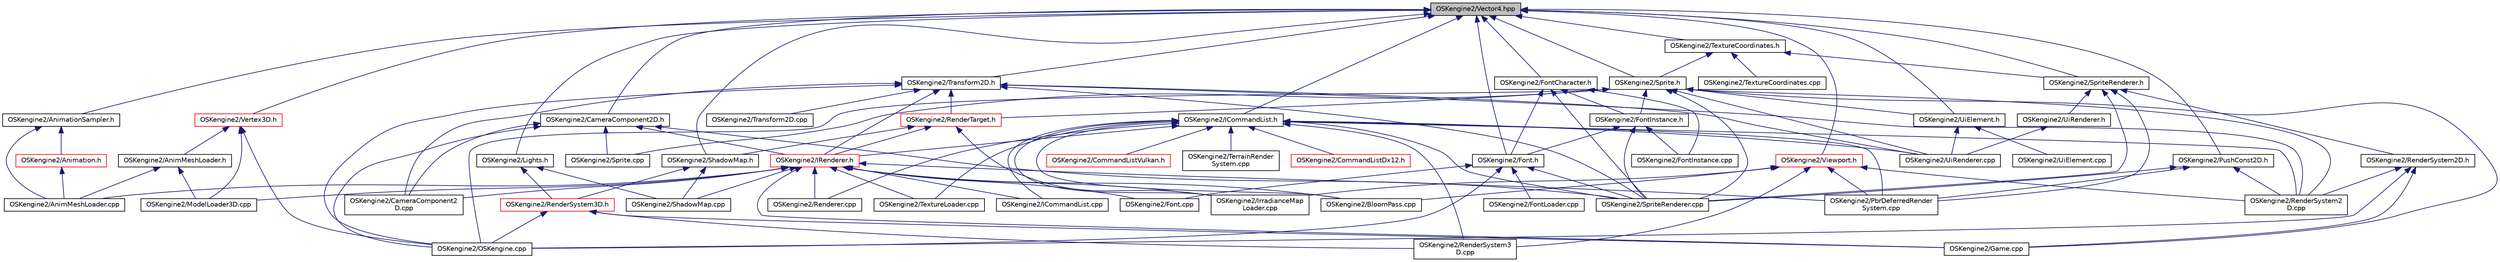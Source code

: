 digraph "OSKengine2/Vector4.hpp"
{
 // LATEX_PDF_SIZE
  edge [fontname="Helvetica",fontsize="10",labelfontname="Helvetica",labelfontsize="10"];
  node [fontname="Helvetica",fontsize="10",shape=record];
  Node1 [label="OSKengine2/Vector4.hpp",height=0.2,width=0.4,color="black", fillcolor="grey75", style="filled", fontcolor="black",tooltip=" "];
  Node1 -> Node2 [dir="back",color="midnightblue",fontsize="10",style="solid"];
  Node2 [label="OSKengine2/AnimationSampler.h",height=0.2,width=0.4,color="black", fillcolor="white", style="filled",URL="$_animation_sampler_8h.html",tooltip=" "];
  Node2 -> Node3 [dir="back",color="midnightblue",fontsize="10",style="solid"];
  Node3 [label="OSKengine2/AnimMeshLoader.cpp",height=0.2,width=0.4,color="black", fillcolor="white", style="filled",URL="$_anim_mesh_loader_8cpp.html",tooltip=" "];
  Node2 -> Node4 [dir="back",color="midnightblue",fontsize="10",style="solid"];
  Node4 [label="OSKengine2/Animation.h",height=0.2,width=0.4,color="red", fillcolor="white", style="filled",URL="$_animation_8h.html",tooltip=" "];
  Node4 -> Node3 [dir="back",color="midnightblue",fontsize="10",style="solid"];
  Node1 -> Node26 [dir="back",color="midnightblue",fontsize="10",style="solid"];
  Node26 [label="OSKengine2/CameraComponent2D.h",height=0.2,width=0.4,color="black", fillcolor="white", style="filled",URL="$_camera_component2_d_8h.html",tooltip=" "];
  Node26 -> Node27 [dir="back",color="midnightblue",fontsize="10",style="solid"];
  Node27 [label="OSKengine2/CameraComponent2\lD.cpp",height=0.2,width=0.4,color="black", fillcolor="white", style="filled",URL="$_camera_component2_d_8cpp.html",tooltip=" "];
  Node26 -> Node28 [dir="back",color="midnightblue",fontsize="10",style="solid"];
  Node28 [label="OSKengine2/IRenderer.h",height=0.2,width=0.4,color="red", fillcolor="white", style="filled",URL="$_i_renderer_8h.html",tooltip=" "];
  Node28 -> Node3 [dir="back",color="midnightblue",fontsize="10",style="solid"];
  Node28 -> Node29 [dir="back",color="midnightblue",fontsize="10",style="solid"];
  Node29 [label="OSKengine2/BloomPass.cpp",height=0.2,width=0.4,color="black", fillcolor="white", style="filled",URL="$_bloom_pass_8cpp.html",tooltip=" "];
  Node28 -> Node27 [dir="back",color="midnightblue",fontsize="10",style="solid"];
  Node28 -> Node34 [dir="back",color="midnightblue",fontsize="10",style="solid"];
  Node34 [label="OSKengine2/Font.cpp",height=0.2,width=0.4,color="black", fillcolor="white", style="filled",URL="$_font_8cpp.html",tooltip=" "];
  Node28 -> Node36 [dir="back",color="midnightblue",fontsize="10",style="solid"];
  Node36 [label="OSKengine2/Game.cpp",height=0.2,width=0.4,color="black", fillcolor="white", style="filled",URL="$_game_8cpp.html",tooltip=" "];
  Node28 -> Node40 [dir="back",color="midnightblue",fontsize="10",style="solid"];
  Node40 [label="OSKengine2/ICommandList.cpp",height=0.2,width=0.4,color="black", fillcolor="white", style="filled",URL="$_i_command_list_8cpp.html",tooltip=" "];
  Node28 -> Node17 [dir="back",color="midnightblue",fontsize="10",style="solid"];
  Node17 [label="OSKengine2/IrradianceMap\lLoader.cpp",height=0.2,width=0.4,color="black", fillcolor="white", style="filled",URL="$_irradiance_map_loader_8cpp.html",tooltip=" "];
  Node28 -> Node8 [dir="back",color="midnightblue",fontsize="10",style="solid"];
  Node8 [label="OSKengine2/ModelLoader3D.cpp",height=0.2,width=0.4,color="black", fillcolor="white", style="filled",URL="$_model_loader3_d_8cpp.html",tooltip=" "];
  Node28 -> Node20 [dir="back",color="midnightblue",fontsize="10",style="solid"];
  Node20 [label="OSKengine2/PbrDeferredRender\lSystem.cpp",height=0.2,width=0.4,color="black", fillcolor="white", style="filled",URL="$_pbr_deferred_render_system_8cpp.html",tooltip=" "];
  Node28 -> Node59 [dir="back",color="midnightblue",fontsize="10",style="solid"];
  Node59 [label="OSKengine2/Renderer.cpp",height=0.2,width=0.4,color="black", fillcolor="white", style="filled",URL="$_renderer_8cpp.html",tooltip=" "];
  Node28 -> Node24 [dir="back",color="midnightblue",fontsize="10",style="solid"];
  Node24 [label="OSKengine2/ShadowMap.cpp",height=0.2,width=0.4,color="black", fillcolor="white", style="filled",URL="$_shadow_map_8cpp.html",tooltip=" "];
  Node28 -> Node85 [dir="back",color="midnightblue",fontsize="10",style="solid"];
  Node85 [label="OSKengine2/TextureLoader.cpp",height=0.2,width=0.4,color="black", fillcolor="white", style="filled",URL="$_texture_loader_8cpp.html",tooltip=" "];
  Node26 -> Node57 [dir="back",color="midnightblue",fontsize="10",style="solid"];
  Node57 [label="OSKengine2/OSKengine.cpp",height=0.2,width=0.4,color="black", fillcolor="white", style="filled",URL="$_o_s_kengine_8cpp.html",tooltip=" "];
  Node26 -> Node92 [dir="back",color="midnightblue",fontsize="10",style="solid"];
  Node92 [label="OSKengine2/Sprite.cpp",height=0.2,width=0.4,color="black", fillcolor="white", style="filled",URL="$_sprite_8cpp.html",tooltip=" "];
  Node26 -> Node93 [dir="back",color="midnightblue",fontsize="10",style="solid"];
  Node93 [label="OSKengine2/SpriteRenderer.cpp",height=0.2,width=0.4,color="black", fillcolor="white", style="filled",URL="$_sprite_renderer_8cpp.html",tooltip=" "];
  Node1 -> Node94 [dir="back",color="midnightblue",fontsize="10",style="solid"];
  Node94 [label="OSKengine2/Font.h",height=0.2,width=0.4,color="black", fillcolor="white", style="filled",URL="$_font_8h.html",tooltip=" "];
  Node94 -> Node34 [dir="back",color="midnightblue",fontsize="10",style="solid"];
  Node94 -> Node95 [dir="back",color="midnightblue",fontsize="10",style="solid"];
  Node95 [label="OSKengine2/FontLoader.cpp",height=0.2,width=0.4,color="black", fillcolor="white", style="filled",URL="$_font_loader_8cpp.html",tooltip=" "];
  Node94 -> Node57 [dir="back",color="midnightblue",fontsize="10",style="solid"];
  Node94 -> Node93 [dir="back",color="midnightblue",fontsize="10",style="solid"];
  Node1 -> Node96 [dir="back",color="midnightblue",fontsize="10",style="solid"];
  Node96 [label="OSKengine2/FontCharacter.h",height=0.2,width=0.4,color="black", fillcolor="white", style="filled",URL="$_font_character_8h.html",tooltip=" "];
  Node96 -> Node94 [dir="back",color="midnightblue",fontsize="10",style="solid"];
  Node96 -> Node97 [dir="back",color="midnightblue",fontsize="10",style="solid"];
  Node97 [label="OSKengine2/FontInstance.cpp",height=0.2,width=0.4,color="black", fillcolor="white", style="filled",URL="$_font_instance_8cpp.html",tooltip=" "];
  Node96 -> Node98 [dir="back",color="midnightblue",fontsize="10",style="solid"];
  Node98 [label="OSKengine2/FontInstance.h",height=0.2,width=0.4,color="black", fillcolor="white", style="filled",URL="$_font_instance_8h.html",tooltip=" "];
  Node98 -> Node94 [dir="back",color="midnightblue",fontsize="10",style="solid"];
  Node98 -> Node97 [dir="back",color="midnightblue",fontsize="10",style="solid"];
  Node98 -> Node93 [dir="back",color="midnightblue",fontsize="10",style="solid"];
  Node96 -> Node93 [dir="back",color="midnightblue",fontsize="10",style="solid"];
  Node1 -> Node99 [dir="back",color="midnightblue",fontsize="10",style="solid"];
  Node99 [label="OSKengine2/ICommandList.h",height=0.2,width=0.4,color="black", fillcolor="white", style="filled",URL="$_i_command_list_8h.html",tooltip=" "];
  Node99 -> Node29 [dir="back",color="midnightblue",fontsize="10",style="solid"];
  Node99 -> Node100 [dir="back",color="midnightblue",fontsize="10",style="solid"];
  Node100 [label="OSKengine2/CommandListDx12.h",height=0.2,width=0.4,color="red", fillcolor="white", style="filled",URL="$_command_list_dx12_8h.html",tooltip=" "];
  Node99 -> Node102 [dir="back",color="midnightblue",fontsize="10",style="solid"];
  Node102 [label="OSKengine2/CommandListVulkan.h",height=0.2,width=0.4,color="red", fillcolor="white", style="filled",URL="$_command_list_vulkan_8h.html",tooltip=" "];
  Node99 -> Node40 [dir="back",color="midnightblue",fontsize="10",style="solid"];
  Node99 -> Node28 [dir="back",color="midnightblue",fontsize="10",style="solid"];
  Node99 -> Node17 [dir="back",color="midnightblue",fontsize="10",style="solid"];
  Node99 -> Node20 [dir="back",color="midnightblue",fontsize="10",style="solid"];
  Node99 -> Node58 [dir="back",color="midnightblue",fontsize="10",style="solid"];
  Node58 [label="OSKengine2/RenderSystem2\lD.cpp",height=0.2,width=0.4,color="black", fillcolor="white", style="filled",URL="$_render_system2_d_8cpp.html",tooltip=" "];
  Node99 -> Node21 [dir="back",color="midnightblue",fontsize="10",style="solid"];
  Node21 [label="OSKengine2/RenderSystem3\lD.cpp",height=0.2,width=0.4,color="black", fillcolor="white", style="filled",URL="$_render_system3_d_8cpp.html",tooltip=" "];
  Node99 -> Node59 [dir="back",color="midnightblue",fontsize="10",style="solid"];
  Node99 -> Node93 [dir="back",color="midnightblue",fontsize="10",style="solid"];
  Node99 -> Node60 [dir="back",color="midnightblue",fontsize="10",style="solid"];
  Node60 [label="OSKengine2/TerrainRender\lSystem.cpp",height=0.2,width=0.4,color="black", fillcolor="white", style="filled",URL="$_terrain_render_system_8cpp.html",tooltip=" "];
  Node99 -> Node85 [dir="back",color="midnightblue",fontsize="10",style="solid"];
  Node99 -> Node103 [dir="back",color="midnightblue",fontsize="10",style="solid"];
  Node103 [label="OSKengine2/UiRenderer.cpp",height=0.2,width=0.4,color="black", fillcolor="white", style="filled",URL="$_ui_renderer_8cpp.html",tooltip=" "];
  Node1 -> Node104 [dir="back",color="midnightblue",fontsize="10",style="solid"];
  Node104 [label="OSKengine2/Lights.h",height=0.2,width=0.4,color="black", fillcolor="white", style="filled",URL="$_lights_8h.html",tooltip=" "];
  Node104 -> Node105 [dir="back",color="midnightblue",fontsize="10",style="solid"];
  Node105 [label="OSKengine2/RenderSystem3D.h",height=0.2,width=0.4,color="red", fillcolor="white", style="filled",URL="$_render_system3_d_8h.html",tooltip=" "];
  Node105 -> Node36 [dir="back",color="midnightblue",fontsize="10",style="solid"];
  Node105 -> Node57 [dir="back",color="midnightblue",fontsize="10",style="solid"];
  Node105 -> Node21 [dir="back",color="midnightblue",fontsize="10",style="solid"];
  Node104 -> Node24 [dir="back",color="midnightblue",fontsize="10",style="solid"];
  Node1 -> Node107 [dir="back",color="midnightblue",fontsize="10",style="solid"];
  Node107 [label="OSKengine2/PushConst2D.h",height=0.2,width=0.4,color="black", fillcolor="white", style="filled",URL="$_push_const2_d_8h.html",tooltip=" "];
  Node107 -> Node20 [dir="back",color="midnightblue",fontsize="10",style="solid"];
  Node107 -> Node58 [dir="back",color="midnightblue",fontsize="10",style="solid"];
  Node107 -> Node93 [dir="back",color="midnightblue",fontsize="10",style="solid"];
  Node1 -> Node108 [dir="back",color="midnightblue",fontsize="10",style="solid"];
  Node108 [label="OSKengine2/ShadowMap.h",height=0.2,width=0.4,color="black", fillcolor="white", style="filled",URL="$_shadow_map_8h.html",tooltip=" "];
  Node108 -> Node105 [dir="back",color="midnightblue",fontsize="10",style="solid"];
  Node108 -> Node24 [dir="back",color="midnightblue",fontsize="10",style="solid"];
  Node1 -> Node109 [dir="back",color="midnightblue",fontsize="10",style="solid"];
  Node109 [label="OSKengine2/Sprite.h",height=0.2,width=0.4,color="black", fillcolor="white", style="filled",URL="$_sprite_8h.html",tooltip=" "];
  Node109 -> Node98 [dir="back",color="midnightblue",fontsize="10",style="solid"];
  Node109 -> Node36 [dir="back",color="midnightblue",fontsize="10",style="solid"];
  Node109 -> Node57 [dir="back",color="midnightblue",fontsize="10",style="solid"];
  Node109 -> Node58 [dir="back",color="midnightblue",fontsize="10",style="solid"];
  Node109 -> Node110 [dir="back",color="midnightblue",fontsize="10",style="solid"];
  Node110 [label="OSKengine2/RenderTarget.h",height=0.2,width=0.4,color="red", fillcolor="white", style="filled",URL="$_render_target_8h.html",tooltip=" "];
  Node110 -> Node28 [dir="back",color="midnightblue",fontsize="10",style="solid"];
  Node110 -> Node17 [dir="back",color="midnightblue",fontsize="10",style="solid"];
  Node110 -> Node108 [dir="back",color="midnightblue",fontsize="10",style="solid"];
  Node109 -> Node92 [dir="back",color="midnightblue",fontsize="10",style="solid"];
  Node109 -> Node93 [dir="back",color="midnightblue",fontsize="10",style="solid"];
  Node109 -> Node121 [dir="back",color="midnightblue",fontsize="10",style="solid"];
  Node121 [label="OSKengine2/UiElement.h",height=0.2,width=0.4,color="black", fillcolor="white", style="filled",URL="$_ui_element_8h.html",tooltip=" "];
  Node121 -> Node122 [dir="back",color="midnightblue",fontsize="10",style="solid"];
  Node122 [label="OSKengine2/UiElement.cpp",height=0.2,width=0.4,color="black", fillcolor="white", style="filled",URL="$_ui_element_8cpp.html",tooltip=" "];
  Node121 -> Node103 [dir="back",color="midnightblue",fontsize="10",style="solid"];
  Node109 -> Node103 [dir="back",color="midnightblue",fontsize="10",style="solid"];
  Node1 -> Node123 [dir="back",color="midnightblue",fontsize="10",style="solid"];
  Node123 [label="OSKengine2/SpriteRenderer.h",height=0.2,width=0.4,color="black", fillcolor="white", style="filled",URL="$_sprite_renderer_8h.html",tooltip=" "];
  Node123 -> Node20 [dir="back",color="midnightblue",fontsize="10",style="solid"];
  Node123 -> Node117 [dir="back",color="midnightblue",fontsize="10",style="solid"];
  Node117 [label="OSKengine2/RenderSystem2D.h",height=0.2,width=0.4,color="black", fillcolor="white", style="filled",URL="$_render_system2_d_8h.html",tooltip=" "];
  Node117 -> Node36 [dir="back",color="midnightblue",fontsize="10",style="solid"];
  Node117 -> Node57 [dir="back",color="midnightblue",fontsize="10",style="solid"];
  Node117 -> Node58 [dir="back",color="midnightblue",fontsize="10",style="solid"];
  Node123 -> Node93 [dir="back",color="midnightblue",fontsize="10",style="solid"];
  Node123 -> Node124 [dir="back",color="midnightblue",fontsize="10",style="solid"];
  Node124 [label="OSKengine2/UiRenderer.h",height=0.2,width=0.4,color="black", fillcolor="white", style="filled",URL="$_ui_renderer_8h.html",tooltip=" "];
  Node124 -> Node103 [dir="back",color="midnightblue",fontsize="10",style="solid"];
  Node1 -> Node125 [dir="back",color="midnightblue",fontsize="10",style="solid"];
  Node125 [label="OSKengine2/TextureCoordinates.h",height=0.2,width=0.4,color="black", fillcolor="white", style="filled",URL="$_texture_coordinates_8h.html",tooltip=" "];
  Node125 -> Node109 [dir="back",color="midnightblue",fontsize="10",style="solid"];
  Node125 -> Node123 [dir="back",color="midnightblue",fontsize="10",style="solid"];
  Node125 -> Node126 [dir="back",color="midnightblue",fontsize="10",style="solid"];
  Node126 [label="OSKengine2/TextureCoordinates.cpp",height=0.2,width=0.4,color="black", fillcolor="white", style="filled",URL="$_texture_coordinates_8cpp.html",tooltip=" "];
  Node1 -> Node127 [dir="back",color="midnightblue",fontsize="10",style="solid"];
  Node127 [label="OSKengine2/Transform2D.h",height=0.2,width=0.4,color="black", fillcolor="white", style="filled",URL="$_transform2_d_8h.html",tooltip=" "];
  Node127 -> Node27 [dir="back",color="midnightblue",fontsize="10",style="solid"];
  Node127 -> Node28 [dir="back",color="midnightblue",fontsize="10",style="solid"];
  Node127 -> Node57 [dir="back",color="midnightblue",fontsize="10",style="solid"];
  Node127 -> Node58 [dir="back",color="midnightblue",fontsize="10",style="solid"];
  Node127 -> Node110 [dir="back",color="midnightblue",fontsize="10",style="solid"];
  Node127 -> Node93 [dir="back",color="midnightblue",fontsize="10",style="solid"];
  Node127 -> Node61 [dir="back",color="midnightblue",fontsize="10",style="solid"];
  Node61 [label="OSKengine2/Transform2D.cpp",height=0.2,width=0.4,color="black", fillcolor="white", style="filled",URL="$_transform2_d_8cpp.html",tooltip=" "];
  Node127 -> Node103 [dir="back",color="midnightblue",fontsize="10",style="solid"];
  Node1 -> Node121 [dir="back",color="midnightblue",fontsize="10",style="solid"];
  Node1 -> Node128 [dir="back",color="midnightblue",fontsize="10",style="solid"];
  Node128 [label="OSKengine2/Vertex3D.h",height=0.2,width=0.4,color="red", fillcolor="white", style="filled",URL="$_vertex3_d_8h.html",tooltip=" "];
  Node128 -> Node7 [dir="back",color="midnightblue",fontsize="10",style="solid"];
  Node7 [label="OSKengine2/AnimMeshLoader.h",height=0.2,width=0.4,color="black", fillcolor="white", style="filled",URL="$_anim_mesh_loader_8h.html",tooltip=" "];
  Node7 -> Node3 [dir="back",color="midnightblue",fontsize="10",style="solid"];
  Node7 -> Node8 [dir="back",color="midnightblue",fontsize="10",style="solid"];
  Node128 -> Node8 [dir="back",color="midnightblue",fontsize="10",style="solid"];
  Node128 -> Node57 [dir="back",color="midnightblue",fontsize="10",style="solid"];
  Node1 -> Node130 [dir="back",color="midnightblue",fontsize="10",style="solid"];
  Node130 [label="OSKengine2/Viewport.h",height=0.2,width=0.4,color="red", fillcolor="white", style="filled",URL="$_viewport_8h.html",tooltip=" "];
  Node130 -> Node29 [dir="back",color="midnightblue",fontsize="10",style="solid"];
  Node130 -> Node17 [dir="back",color="midnightblue",fontsize="10",style="solid"];
  Node130 -> Node20 [dir="back",color="midnightblue",fontsize="10",style="solid"];
  Node130 -> Node58 [dir="back",color="midnightblue",fontsize="10",style="solid"];
  Node130 -> Node21 [dir="back",color="midnightblue",fontsize="10",style="solid"];
}
